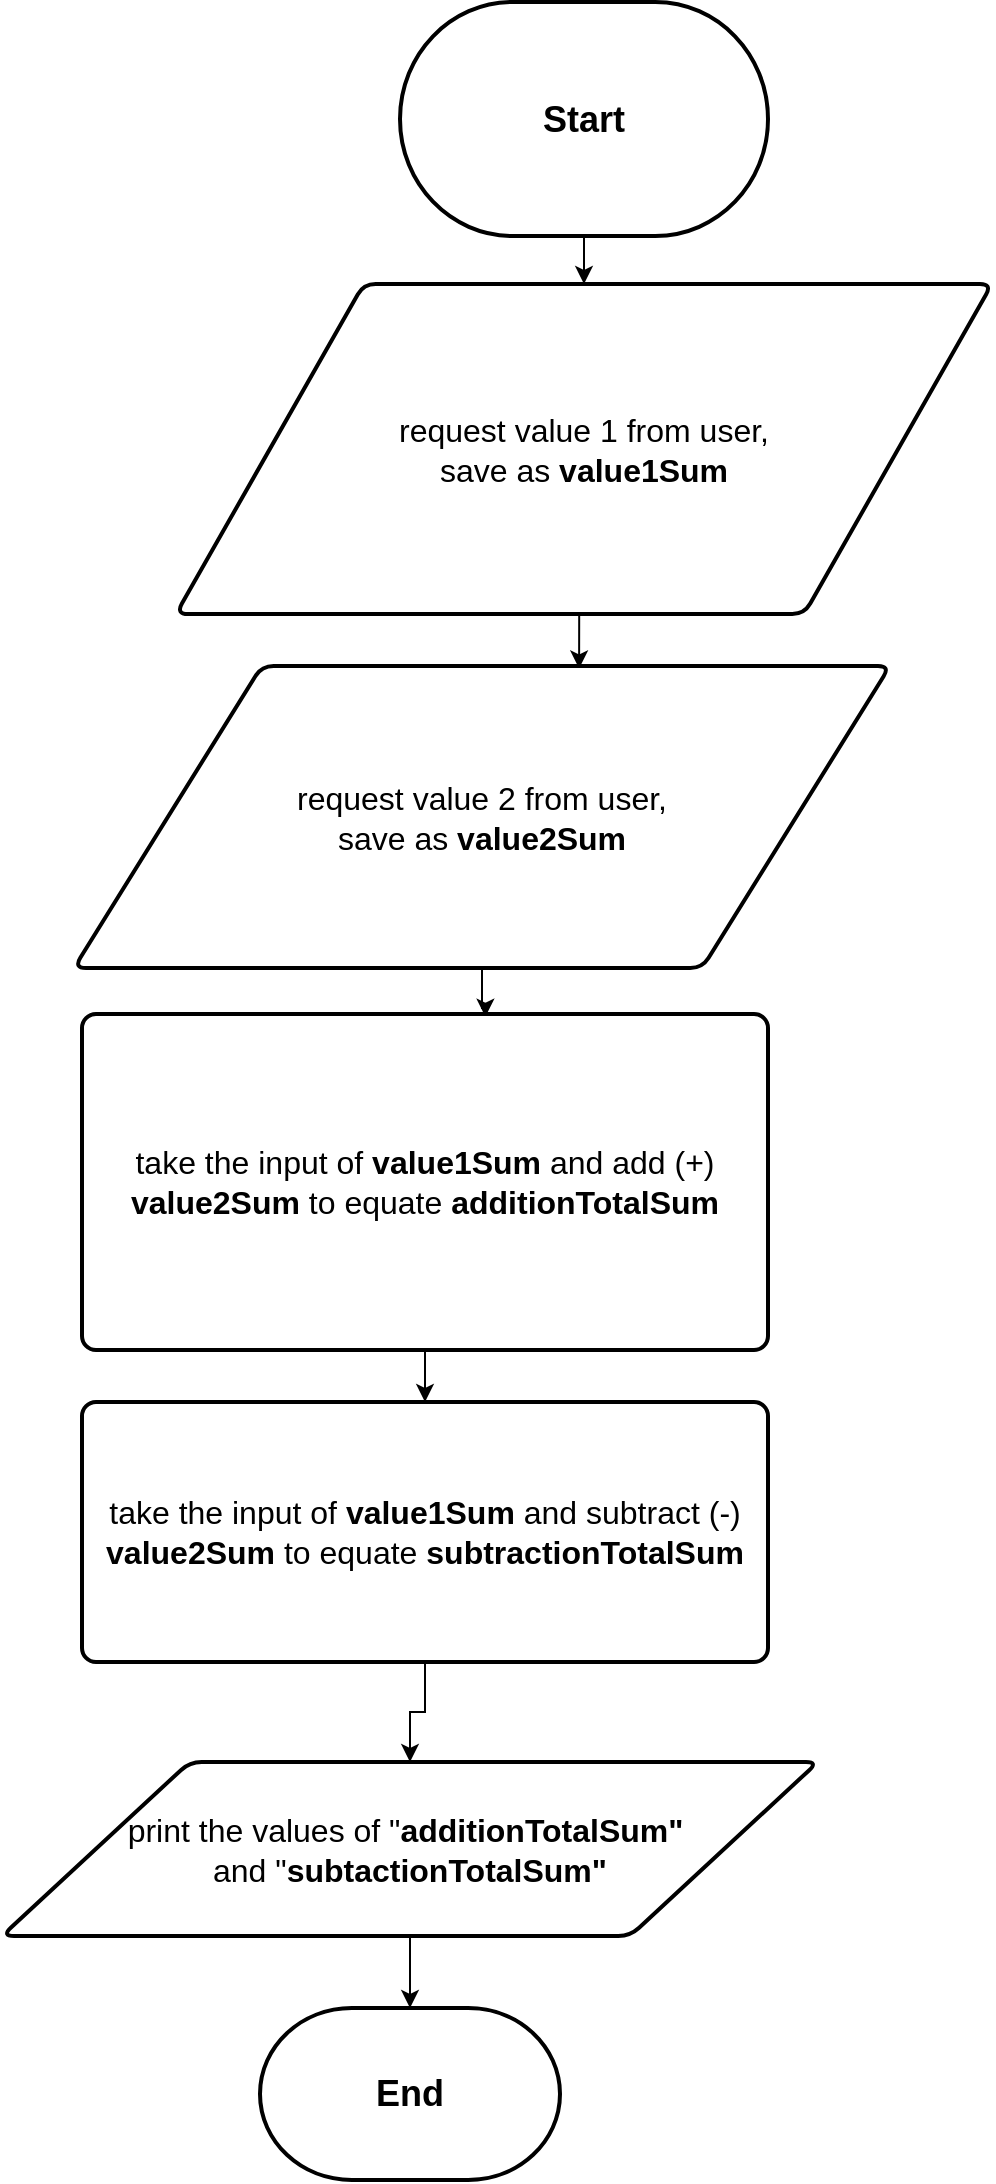 <mxfile version="14.1.8" type="device"><diagram id="tQNIHTO66f59LF1uuEqG" name="Page-1"><mxGraphModel dx="1461" dy="849" grid="0" gridSize="10" guides="1" tooltips="1" connect="1" arrows="1" fold="1" page="1" pageScale="1" pageWidth="850" pageHeight="1100" math="0" shadow="0"><root><mxCell id="0"/><mxCell id="1" parent="0"/><mxCell id="6GnS63GSp9o9Ju83Tqlr-4" style="edgeStyle=orthogonalEdgeStyle;rounded=0;orthogonalLoop=1;jettySize=auto;html=1;entryX=0.5;entryY=0;entryDx=0;entryDy=0;" edge="1" parent="1" source="6GnS63GSp9o9Ju83Tqlr-1" target="6GnS63GSp9o9Ju83Tqlr-2"><mxGeometry relative="1" as="geometry"/></mxCell><mxCell id="6GnS63GSp9o9Ju83Tqlr-1" value="&lt;b&gt;&lt;font style=&quot;font-size: 18px&quot;&gt;Start&lt;/font&gt;&lt;/b&gt;" style="strokeWidth=2;html=1;shape=mxgraph.flowchart.terminator;whiteSpace=wrap;" vertex="1" parent="1"><mxGeometry x="337" y="6" width="184" height="117" as="geometry"/></mxCell><mxCell id="6GnS63GSp9o9Ju83Tqlr-6" style="edgeStyle=orthogonalEdgeStyle;rounded=0;orthogonalLoop=1;jettySize=auto;html=1;exitX=0.5;exitY=1;exitDx=0;exitDy=0;entryX=0.619;entryY=0.008;entryDx=0;entryDy=0;entryPerimeter=0;" edge="1" parent="1" source="6GnS63GSp9o9Ju83Tqlr-2" target="6GnS63GSp9o9Ju83Tqlr-5"><mxGeometry relative="1" as="geometry"/></mxCell><mxCell id="6GnS63GSp9o9Ju83Tqlr-2" value="&lt;font size=&quot;3&quot;&gt;request value 1 from user, &lt;br&gt;save as &lt;b&gt;value1Sum&lt;/b&gt;&lt;br&gt;&lt;/font&gt;" style="shape=parallelogram;html=1;strokeWidth=2;perimeter=parallelogramPerimeter;whiteSpace=wrap;rounded=1;arcSize=12;size=0.23;" vertex="1" parent="1"><mxGeometry x="225" y="147" width="408" height="165" as="geometry"/></mxCell><mxCell id="6GnS63GSp9o9Ju83Tqlr-8" style="edgeStyle=orthogonalEdgeStyle;rounded=0;orthogonalLoop=1;jettySize=auto;html=1;entryX=0.588;entryY=0.008;entryDx=0;entryDy=0;entryPerimeter=0;" edge="1" parent="1" source="6GnS63GSp9o9Ju83Tqlr-5" target="6GnS63GSp9o9Ju83Tqlr-7"><mxGeometry relative="1" as="geometry"/></mxCell><mxCell id="6GnS63GSp9o9Ju83Tqlr-5" value="&lt;font size=&quot;3&quot;&gt;request value 2 from user, &lt;br&gt;save as &lt;b&gt;value2Sum&lt;/b&gt;&lt;br&gt;&lt;/font&gt;" style="shape=parallelogram;html=1;strokeWidth=2;perimeter=parallelogramPerimeter;whiteSpace=wrap;rounded=1;arcSize=12;size=0.23;" vertex="1" parent="1"><mxGeometry x="174" y="338" width="408" height="151" as="geometry"/></mxCell><mxCell id="6GnS63GSp9o9Ju83Tqlr-10" style="edgeStyle=orthogonalEdgeStyle;rounded=0;orthogonalLoop=1;jettySize=auto;html=1;" edge="1" parent="1" source="6GnS63GSp9o9Ju83Tqlr-7" target="6GnS63GSp9o9Ju83Tqlr-9"><mxGeometry relative="1" as="geometry"/></mxCell><mxCell id="6GnS63GSp9o9Ju83Tqlr-7" value="&lt;font size=&quot;3&quot;&gt;take the input of &lt;b&gt;value1Sum&lt;/b&gt; and add (+) &lt;b&gt;value2Sum&lt;/b&gt;&amp;nbsp;to equate &lt;b&gt;additionTotalSum&lt;/b&gt;&lt;/font&gt;" style="rounded=1;whiteSpace=wrap;html=1;absoluteArcSize=1;arcSize=14;strokeWidth=2;" vertex="1" parent="1"><mxGeometry x="178" y="512" width="343" height="168" as="geometry"/></mxCell><mxCell id="6GnS63GSp9o9Ju83Tqlr-14" style="edgeStyle=orthogonalEdgeStyle;rounded=0;orthogonalLoop=1;jettySize=auto;html=1;entryX=0.5;entryY=0;entryDx=0;entryDy=0;" edge="1" parent="1" source="6GnS63GSp9o9Ju83Tqlr-9" target="6GnS63GSp9o9Ju83Tqlr-11"><mxGeometry relative="1" as="geometry"/></mxCell><mxCell id="6GnS63GSp9o9Ju83Tqlr-9" value="&lt;font size=&quot;3&quot;&gt;take the input of &lt;b&gt;value1Sum&lt;/b&gt; and subtract (-) &lt;b&gt;value2Sum&lt;/b&gt;&amp;nbsp;to equate &lt;b&gt;subtractionTotalSum&lt;/b&gt;&lt;/font&gt;" style="rounded=1;whiteSpace=wrap;html=1;absoluteArcSize=1;arcSize=14;strokeWidth=2;" vertex="1" parent="1"><mxGeometry x="178" y="706" width="343" height="130" as="geometry"/></mxCell><mxCell id="6GnS63GSp9o9Ju83Tqlr-16" style="edgeStyle=orthogonalEdgeStyle;rounded=0;orthogonalLoop=1;jettySize=auto;html=1;entryX=0.5;entryY=0;entryDx=0;entryDy=0;entryPerimeter=0;" edge="1" parent="1" source="6GnS63GSp9o9Ju83Tqlr-11" target="6GnS63GSp9o9Ju83Tqlr-12"><mxGeometry relative="1" as="geometry"/></mxCell><mxCell id="6GnS63GSp9o9Ju83Tqlr-11" value="&lt;font size=&quot;3&quot;&gt;print the values of &quot;&lt;b&gt;additionTotalSum&quot;&amp;nbsp;&lt;br&gt;&lt;/b&gt;and &quot;&lt;b&gt;subtactionTotalSum&quot;&lt;/b&gt;&lt;br&gt;&lt;/font&gt;" style="shape=parallelogram;html=1;strokeWidth=2;perimeter=parallelogramPerimeter;whiteSpace=wrap;rounded=1;arcSize=12;size=0.23;" vertex="1" parent="1"><mxGeometry x="138" y="886" width="408" height="87" as="geometry"/></mxCell><mxCell id="6GnS63GSp9o9Ju83Tqlr-12" value="&lt;b&gt;&lt;font style=&quot;font-size: 18px&quot;&gt;End&lt;/font&gt;&lt;/b&gt;" style="strokeWidth=2;html=1;shape=mxgraph.flowchart.terminator;whiteSpace=wrap;" vertex="1" parent="1"><mxGeometry x="267" y="1009" width="150" height="86" as="geometry"/></mxCell></root></mxGraphModel></diagram></mxfile>